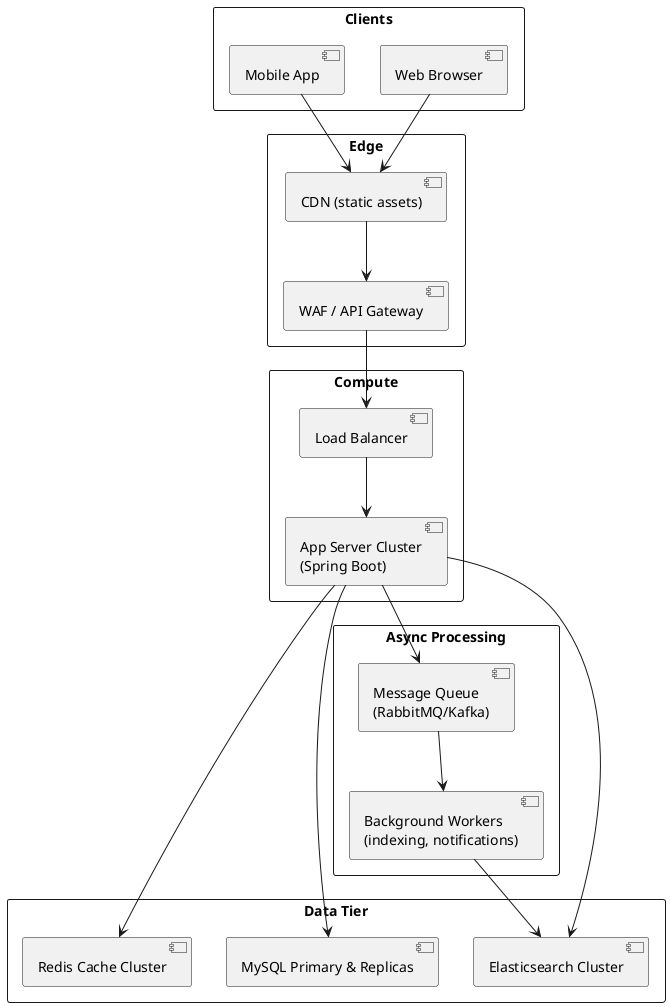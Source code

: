 @startuml
skinparam packageStyle rectangle

package "Clients" {
  [Web Browser] as A
  [Mobile App] as B
}

package "Edge" {
  [CDN (static assets)] as C
  [WAF / API Gateway] as D
}

package "Compute" {
  [Load Balancer] as E
  [App Server Cluster\n(Spring Boot)] as F
}

package "Data Tier" {
  [Redis Cache Cluster] as G
  [MySQL Primary & Replicas] as H
  [Elasticsearch Cluster] as I
}

package "Async Processing" {
  [Message Queue\n(RabbitMQ/Kafka)] as J
  [Background Workers\n(indexing, notifications)] as K
}

A --> C
B --> C
C --> D
D --> E
E --> F
F --> G
F --> H
F --> J
J --> K
K --> I
F --> I
@enduml
